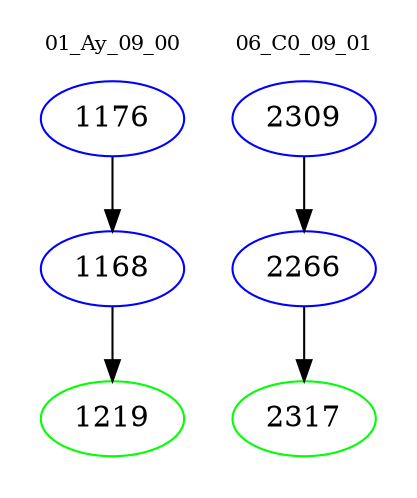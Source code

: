 digraph{
subgraph cluster_0 {
color = white
label = "01_Ay_09_00";
fontsize=10;
T0_1176 [label="1176", color="blue"]
T0_1176 -> T0_1168 [color="black"]
T0_1168 [label="1168", color="blue"]
T0_1168 -> T0_1219 [color="black"]
T0_1219 [label="1219", color="green"]
}
subgraph cluster_1 {
color = white
label = "06_C0_09_01";
fontsize=10;
T1_2309 [label="2309", color="blue"]
T1_2309 -> T1_2266 [color="black"]
T1_2266 [label="2266", color="blue"]
T1_2266 -> T1_2317 [color="black"]
T1_2317 [label="2317", color="green"]
}
}
